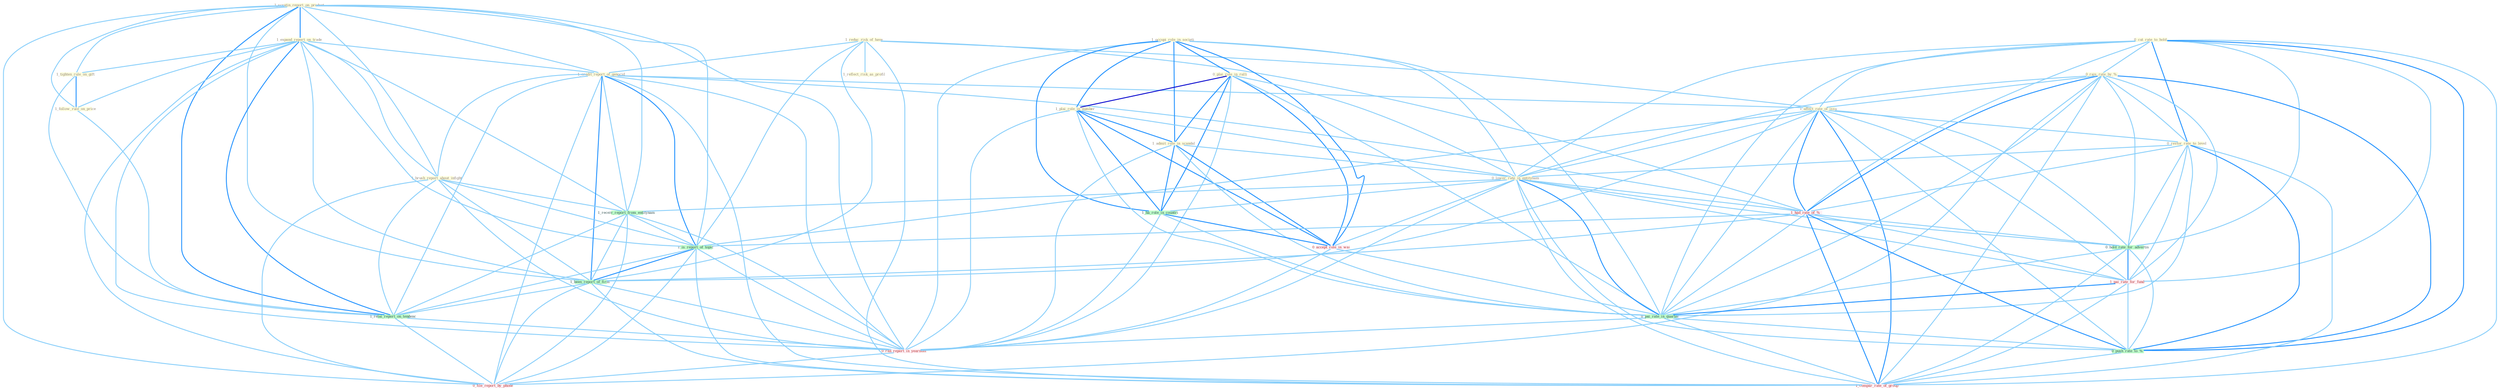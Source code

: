 Graph G{ 
    node
    [shape=polygon,style=filled,width=.5,height=.06,color="#BDFCC9",fixedsize=true,fontsize=4,
    fontcolor="#2f4f4f"];
    {node
    [color="#ffffe0", fontcolor="#8b7d6b"] "1_scrutin_report_on_product " "1_reduc_risk_of_have " "0_cut_rate_to_hold " "1_expand_report_on_trade " "1_tighten_rule_on_gift " "1_credit_report_of_genocid " "0_rais_rate_by_% " "1_occupi_role_in_societi " "1_brush_report_about_infight " "0_plai_role_in_ralli " "1_affect_rate_of_issu " "0_restor_rate_to_level " "1_follow_rule_on_price " "1_plai_role_in_number " "1_reflect_risk_as_profil " "1_admit_role_in_scandal " "0_lower_rate_in_entitynam "}
{node [color="#fff0f5", fontcolor="#b22222"] "1_had_rate_of_% " "0_accept_role_in_wai " "1_pai_rate_for_fund " "0_ran_report_in_yearnum " "0_file_report_by_phone " "1_compar_rate_of_group "}
edge [color="#B0E2FF"];

	"1_scrutin_report_on_product " -- "1_expand_report_on_trade " [w="2", color="#1e90ff" , len=0.8];
	"1_scrutin_report_on_product " -- "1_tighten_rule_on_gift " [w="1", color="#87cefa" ];
	"1_scrutin_report_on_product " -- "1_credit_report_of_genocid " [w="1", color="#87cefa" ];
	"1_scrutin_report_on_product " -- "1_brush_report_about_infight " [w="1", color="#87cefa" ];
	"1_scrutin_report_on_product " -- "1_follow_rule_on_price " [w="1", color="#87cefa" ];
	"1_scrutin_report_on_product " -- "1_receiv_report_from_entitynam " [w="1", color="#87cefa" ];
	"1_scrutin_report_on_product " -- "1_is_report_of_topic " [w="1", color="#87cefa" ];
	"1_scrutin_report_on_product " -- "1_been_report_of_firm " [w="1", color="#87cefa" ];
	"1_scrutin_report_on_product " -- "1_relai_report_on_tendenc " [w="2", color="#1e90ff" , len=0.8];
	"1_scrutin_report_on_product " -- "0_ran_report_in_yearnum " [w="1", color="#87cefa" ];
	"1_scrutin_report_on_product " -- "0_file_report_by_phone " [w="1", color="#87cefa" ];
	"1_reduc_risk_of_have " -- "1_credit_report_of_genocid " [w="1", color="#87cefa" ];
	"1_reduc_risk_of_have " -- "1_affect_rate_of_issu " [w="1", color="#87cefa" ];
	"1_reduc_risk_of_have " -- "1_reflect_risk_as_profil " [w="1", color="#87cefa" ];
	"1_reduc_risk_of_have " -- "1_had_rate_of_% " [w="1", color="#87cefa" ];
	"1_reduc_risk_of_have " -- "1_is_report_of_topic " [w="1", color="#87cefa" ];
	"1_reduc_risk_of_have " -- "1_been_report_of_firm " [w="1", color="#87cefa" ];
	"1_reduc_risk_of_have " -- "1_compar_rate_of_group " [w="1", color="#87cefa" ];
	"0_cut_rate_to_hold " -- "0_rais_rate_by_% " [w="1", color="#87cefa" ];
	"0_cut_rate_to_hold " -- "1_affect_rate_of_issu " [w="1", color="#87cefa" ];
	"0_cut_rate_to_hold " -- "0_restor_rate_to_level " [w="2", color="#1e90ff" , len=0.8];
	"0_cut_rate_to_hold " -- "0_lower_rate_in_entitynam " [w="1", color="#87cefa" ];
	"0_cut_rate_to_hold " -- "1_had_rate_of_% " [w="1", color="#87cefa" ];
	"0_cut_rate_to_hold " -- "0_hold_rate_for_advertis " [w="1", color="#87cefa" ];
	"0_cut_rate_to_hold " -- "1_pai_rate_for_fund " [w="1", color="#87cefa" ];
	"0_cut_rate_to_hold " -- "0_pai_rate_in_quarter " [w="1", color="#87cefa" ];
	"0_cut_rate_to_hold " -- "0_push_rate_to_% " [w="2", color="#1e90ff" , len=0.8];
	"0_cut_rate_to_hold " -- "1_compar_rate_of_group " [w="1", color="#87cefa" ];
	"1_expand_report_on_trade " -- "1_tighten_rule_on_gift " [w="1", color="#87cefa" ];
	"1_expand_report_on_trade " -- "1_credit_report_of_genocid " [w="1", color="#87cefa" ];
	"1_expand_report_on_trade " -- "1_brush_report_about_infight " [w="1", color="#87cefa" ];
	"1_expand_report_on_trade " -- "1_follow_rule_on_price " [w="1", color="#87cefa" ];
	"1_expand_report_on_trade " -- "1_receiv_report_from_entitynam " [w="1", color="#87cefa" ];
	"1_expand_report_on_trade " -- "1_is_report_of_topic " [w="1", color="#87cefa" ];
	"1_expand_report_on_trade " -- "1_been_report_of_firm " [w="1", color="#87cefa" ];
	"1_expand_report_on_trade " -- "1_relai_report_on_tendenc " [w="2", color="#1e90ff" , len=0.8];
	"1_expand_report_on_trade " -- "0_ran_report_in_yearnum " [w="1", color="#87cefa" ];
	"1_expand_report_on_trade " -- "0_file_report_by_phone " [w="1", color="#87cefa" ];
	"1_tighten_rule_on_gift " -- "1_follow_rule_on_price " [w="2", color="#1e90ff" , len=0.8];
	"1_tighten_rule_on_gift " -- "1_relai_report_on_tendenc " [w="1", color="#87cefa" ];
	"1_credit_report_of_genocid " -- "1_brush_report_about_infight " [w="1", color="#87cefa" ];
	"1_credit_report_of_genocid " -- "1_affect_rate_of_issu " [w="1", color="#87cefa" ];
	"1_credit_report_of_genocid " -- "1_had_rate_of_% " [w="1", color="#87cefa" ];
	"1_credit_report_of_genocid " -- "1_receiv_report_from_entitynam " [w="1", color="#87cefa" ];
	"1_credit_report_of_genocid " -- "1_is_report_of_topic " [w="2", color="#1e90ff" , len=0.8];
	"1_credit_report_of_genocid " -- "1_been_report_of_firm " [w="2", color="#1e90ff" , len=0.8];
	"1_credit_report_of_genocid " -- "1_relai_report_on_tendenc " [w="1", color="#87cefa" ];
	"1_credit_report_of_genocid " -- "0_ran_report_in_yearnum " [w="1", color="#87cefa" ];
	"1_credit_report_of_genocid " -- "0_file_report_by_phone " [w="1", color="#87cefa" ];
	"1_credit_report_of_genocid " -- "1_compar_rate_of_group " [w="1", color="#87cefa" ];
	"0_rais_rate_by_% " -- "1_affect_rate_of_issu " [w="1", color="#87cefa" ];
	"0_rais_rate_by_% " -- "0_restor_rate_to_level " [w="1", color="#87cefa" ];
	"0_rais_rate_by_% " -- "0_lower_rate_in_entitynam " [w="1", color="#87cefa" ];
	"0_rais_rate_by_% " -- "1_had_rate_of_% " [w="2", color="#1e90ff" , len=0.8];
	"0_rais_rate_by_% " -- "0_hold_rate_for_advertis " [w="1", color="#87cefa" ];
	"0_rais_rate_by_% " -- "1_pai_rate_for_fund " [w="1", color="#87cefa" ];
	"0_rais_rate_by_% " -- "0_pai_rate_in_quarter " [w="1", color="#87cefa" ];
	"0_rais_rate_by_% " -- "0_push_rate_to_% " [w="2", color="#1e90ff" , len=0.8];
	"0_rais_rate_by_% " -- "0_file_report_by_phone " [w="1", color="#87cefa" ];
	"0_rais_rate_by_% " -- "1_compar_rate_of_group " [w="1", color="#87cefa" ];
	"1_occupi_role_in_societi " -- "0_plai_role_in_ralli " [w="2", color="#1e90ff" , len=0.8];
	"1_occupi_role_in_societi " -- "1_plai_role_in_number " [w="2", color="#1e90ff" , len=0.8];
	"1_occupi_role_in_societi " -- "1_admit_role_in_scandal " [w="2", color="#1e90ff" , len=0.8];
	"1_occupi_role_in_societi " -- "0_lower_rate_in_entitynam " [w="1", color="#87cefa" ];
	"1_occupi_role_in_societi " -- "1_ha_role_in_countri " [w="2", color="#1e90ff" , len=0.8];
	"1_occupi_role_in_societi " -- "0_accept_role_in_wai " [w="2", color="#1e90ff" , len=0.8];
	"1_occupi_role_in_societi " -- "0_pai_rate_in_quarter " [w="1", color="#87cefa" ];
	"1_occupi_role_in_societi " -- "0_ran_report_in_yearnum " [w="1", color="#87cefa" ];
	"1_brush_report_about_infight " -- "1_receiv_report_from_entitynam " [w="1", color="#87cefa" ];
	"1_brush_report_about_infight " -- "1_is_report_of_topic " [w="1", color="#87cefa" ];
	"1_brush_report_about_infight " -- "1_been_report_of_firm " [w="1", color="#87cefa" ];
	"1_brush_report_about_infight " -- "1_relai_report_on_tendenc " [w="1", color="#87cefa" ];
	"1_brush_report_about_infight " -- "0_ran_report_in_yearnum " [w="1", color="#87cefa" ];
	"1_brush_report_about_infight " -- "0_file_report_by_phone " [w="1", color="#87cefa" ];
	"0_plai_role_in_ralli " -- "1_plai_role_in_number " [w="3", color="#0000cd" , len=0.6];
	"0_plai_role_in_ralli " -- "1_admit_role_in_scandal " [w="2", color="#1e90ff" , len=0.8];
	"0_plai_role_in_ralli " -- "0_lower_rate_in_entitynam " [w="1", color="#87cefa" ];
	"0_plai_role_in_ralli " -- "1_ha_role_in_countri " [w="2", color="#1e90ff" , len=0.8];
	"0_plai_role_in_ralli " -- "0_accept_role_in_wai " [w="2", color="#1e90ff" , len=0.8];
	"0_plai_role_in_ralli " -- "0_pai_rate_in_quarter " [w="1", color="#87cefa" ];
	"0_plai_role_in_ralli " -- "0_ran_report_in_yearnum " [w="1", color="#87cefa" ];
	"1_affect_rate_of_issu " -- "0_restor_rate_to_level " [w="1", color="#87cefa" ];
	"1_affect_rate_of_issu " -- "0_lower_rate_in_entitynam " [w="1", color="#87cefa" ];
	"1_affect_rate_of_issu " -- "1_had_rate_of_% " [w="2", color="#1e90ff" , len=0.8];
	"1_affect_rate_of_issu " -- "1_is_report_of_topic " [w="1", color="#87cefa" ];
	"1_affect_rate_of_issu " -- "0_hold_rate_for_advertis " [w="1", color="#87cefa" ];
	"1_affect_rate_of_issu " -- "1_been_report_of_firm " [w="1", color="#87cefa" ];
	"1_affect_rate_of_issu " -- "1_pai_rate_for_fund " [w="1", color="#87cefa" ];
	"1_affect_rate_of_issu " -- "0_pai_rate_in_quarter " [w="1", color="#87cefa" ];
	"1_affect_rate_of_issu " -- "0_push_rate_to_% " [w="1", color="#87cefa" ];
	"1_affect_rate_of_issu " -- "1_compar_rate_of_group " [w="2", color="#1e90ff" , len=0.8];
	"0_restor_rate_to_level " -- "0_lower_rate_in_entitynam " [w="1", color="#87cefa" ];
	"0_restor_rate_to_level " -- "1_had_rate_of_% " [w="1", color="#87cefa" ];
	"0_restor_rate_to_level " -- "0_hold_rate_for_advertis " [w="1", color="#87cefa" ];
	"0_restor_rate_to_level " -- "1_pai_rate_for_fund " [w="1", color="#87cefa" ];
	"0_restor_rate_to_level " -- "0_pai_rate_in_quarter " [w="1", color="#87cefa" ];
	"0_restor_rate_to_level " -- "0_push_rate_to_% " [w="2", color="#1e90ff" , len=0.8];
	"0_restor_rate_to_level " -- "1_compar_rate_of_group " [w="1", color="#87cefa" ];
	"1_follow_rule_on_price " -- "1_relai_report_on_tendenc " [w="1", color="#87cefa" ];
	"1_plai_role_in_number " -- "1_admit_role_in_scandal " [w="2", color="#1e90ff" , len=0.8];
	"1_plai_role_in_number " -- "0_lower_rate_in_entitynam " [w="1", color="#87cefa" ];
	"1_plai_role_in_number " -- "1_ha_role_in_countri " [w="2", color="#1e90ff" , len=0.8];
	"1_plai_role_in_number " -- "0_accept_role_in_wai " [w="2", color="#1e90ff" , len=0.8];
	"1_plai_role_in_number " -- "0_pai_rate_in_quarter " [w="1", color="#87cefa" ];
	"1_plai_role_in_number " -- "0_ran_report_in_yearnum " [w="1", color="#87cefa" ];
	"1_admit_role_in_scandal " -- "0_lower_rate_in_entitynam " [w="1", color="#87cefa" ];
	"1_admit_role_in_scandal " -- "1_ha_role_in_countri " [w="2", color="#1e90ff" , len=0.8];
	"1_admit_role_in_scandal " -- "0_accept_role_in_wai " [w="2", color="#1e90ff" , len=0.8];
	"1_admit_role_in_scandal " -- "0_pai_rate_in_quarter " [w="1", color="#87cefa" ];
	"1_admit_role_in_scandal " -- "0_ran_report_in_yearnum " [w="1", color="#87cefa" ];
	"0_lower_rate_in_entitynam " -- "1_had_rate_of_% " [w="1", color="#87cefa" ];
	"0_lower_rate_in_entitynam " -- "1_ha_role_in_countri " [w="1", color="#87cefa" ];
	"0_lower_rate_in_entitynam " -- "1_receiv_report_from_entitynam " [w="1", color="#87cefa" ];
	"0_lower_rate_in_entitynam " -- "0_hold_rate_for_advertis " [w="1", color="#87cefa" ];
	"0_lower_rate_in_entitynam " -- "0_accept_role_in_wai " [w="1", color="#87cefa" ];
	"0_lower_rate_in_entitynam " -- "1_pai_rate_for_fund " [w="1", color="#87cefa" ];
	"0_lower_rate_in_entitynam " -- "0_pai_rate_in_quarter " [w="2", color="#1e90ff" , len=0.8];
	"0_lower_rate_in_entitynam " -- "0_ran_report_in_yearnum " [w="1", color="#87cefa" ];
	"0_lower_rate_in_entitynam " -- "0_push_rate_to_% " [w="1", color="#87cefa" ];
	"0_lower_rate_in_entitynam " -- "1_compar_rate_of_group " [w="1", color="#87cefa" ];
	"1_had_rate_of_% " -- "1_is_report_of_topic " [w="1", color="#87cefa" ];
	"1_had_rate_of_% " -- "0_hold_rate_for_advertis " [w="1", color="#87cefa" ];
	"1_had_rate_of_% " -- "1_been_report_of_firm " [w="1", color="#87cefa" ];
	"1_had_rate_of_% " -- "1_pai_rate_for_fund " [w="1", color="#87cefa" ];
	"1_had_rate_of_% " -- "0_pai_rate_in_quarter " [w="1", color="#87cefa" ];
	"1_had_rate_of_% " -- "0_push_rate_to_% " [w="2", color="#1e90ff" , len=0.8];
	"1_had_rate_of_% " -- "1_compar_rate_of_group " [w="2", color="#1e90ff" , len=0.8];
	"1_ha_role_in_countri " -- "0_accept_role_in_wai " [w="2", color="#1e90ff" , len=0.8];
	"1_ha_role_in_countri " -- "0_pai_rate_in_quarter " [w="1", color="#87cefa" ];
	"1_ha_role_in_countri " -- "0_ran_report_in_yearnum " [w="1", color="#87cefa" ];
	"1_receiv_report_from_entitynam " -- "1_is_report_of_topic " [w="1", color="#87cefa" ];
	"1_receiv_report_from_entitynam " -- "1_been_report_of_firm " [w="1", color="#87cefa" ];
	"1_receiv_report_from_entitynam " -- "1_relai_report_on_tendenc " [w="1", color="#87cefa" ];
	"1_receiv_report_from_entitynam " -- "0_ran_report_in_yearnum " [w="1", color="#87cefa" ];
	"1_receiv_report_from_entitynam " -- "0_file_report_by_phone " [w="1", color="#87cefa" ];
	"1_is_report_of_topic " -- "1_been_report_of_firm " [w="2", color="#1e90ff" , len=0.8];
	"1_is_report_of_topic " -- "1_relai_report_on_tendenc " [w="1", color="#87cefa" ];
	"1_is_report_of_topic " -- "0_ran_report_in_yearnum " [w="1", color="#87cefa" ];
	"1_is_report_of_topic " -- "0_file_report_by_phone " [w="1", color="#87cefa" ];
	"1_is_report_of_topic " -- "1_compar_rate_of_group " [w="1", color="#87cefa" ];
	"0_hold_rate_for_advertis " -- "1_pai_rate_for_fund " [w="2", color="#1e90ff" , len=0.8];
	"0_hold_rate_for_advertis " -- "0_pai_rate_in_quarter " [w="1", color="#87cefa" ];
	"0_hold_rate_for_advertis " -- "0_push_rate_to_% " [w="1", color="#87cefa" ];
	"0_hold_rate_for_advertis " -- "1_compar_rate_of_group " [w="1", color="#87cefa" ];
	"0_accept_role_in_wai " -- "0_pai_rate_in_quarter " [w="1", color="#87cefa" ];
	"0_accept_role_in_wai " -- "0_ran_report_in_yearnum " [w="1", color="#87cefa" ];
	"1_been_report_of_firm " -- "1_relai_report_on_tendenc " [w="1", color="#87cefa" ];
	"1_been_report_of_firm " -- "0_ran_report_in_yearnum " [w="1", color="#87cefa" ];
	"1_been_report_of_firm " -- "0_file_report_by_phone " [w="1", color="#87cefa" ];
	"1_been_report_of_firm " -- "1_compar_rate_of_group " [w="1", color="#87cefa" ];
	"1_pai_rate_for_fund " -- "0_pai_rate_in_quarter " [w="2", color="#1e90ff" , len=0.8];
	"1_pai_rate_for_fund " -- "0_push_rate_to_% " [w="1", color="#87cefa" ];
	"1_pai_rate_for_fund " -- "1_compar_rate_of_group " [w="1", color="#87cefa" ];
	"0_pai_rate_in_quarter " -- "0_ran_report_in_yearnum " [w="1", color="#87cefa" ];
	"0_pai_rate_in_quarter " -- "0_push_rate_to_% " [w="1", color="#87cefa" ];
	"0_pai_rate_in_quarter " -- "1_compar_rate_of_group " [w="1", color="#87cefa" ];
	"1_relai_report_on_tendenc " -- "0_ran_report_in_yearnum " [w="1", color="#87cefa" ];
	"1_relai_report_on_tendenc " -- "0_file_report_by_phone " [w="1", color="#87cefa" ];
	"0_ran_report_in_yearnum " -- "0_file_report_by_phone " [w="1", color="#87cefa" ];
	"0_push_rate_to_% " -- "1_compar_rate_of_group " [w="1", color="#87cefa" ];
}